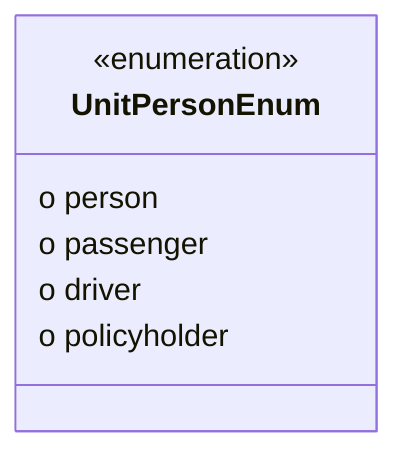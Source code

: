 classDiagram
  class UnitPersonEnum {
<<enumeration>>
  o person
  o passenger
  o driver
  o policyholder
 }